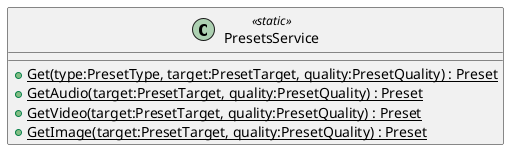 @startuml
class PresetsService <<static>> {
    + {static} Get(type:PresetType, target:PresetTarget, quality:PresetQuality) : Preset
    + {static} GetAudio(target:PresetTarget, quality:PresetQuality) : Preset
    + {static} GetVideo(target:PresetTarget, quality:PresetQuality) : Preset
    + {static} GetImage(target:PresetTarget, quality:PresetQuality) : Preset
}
@enduml
